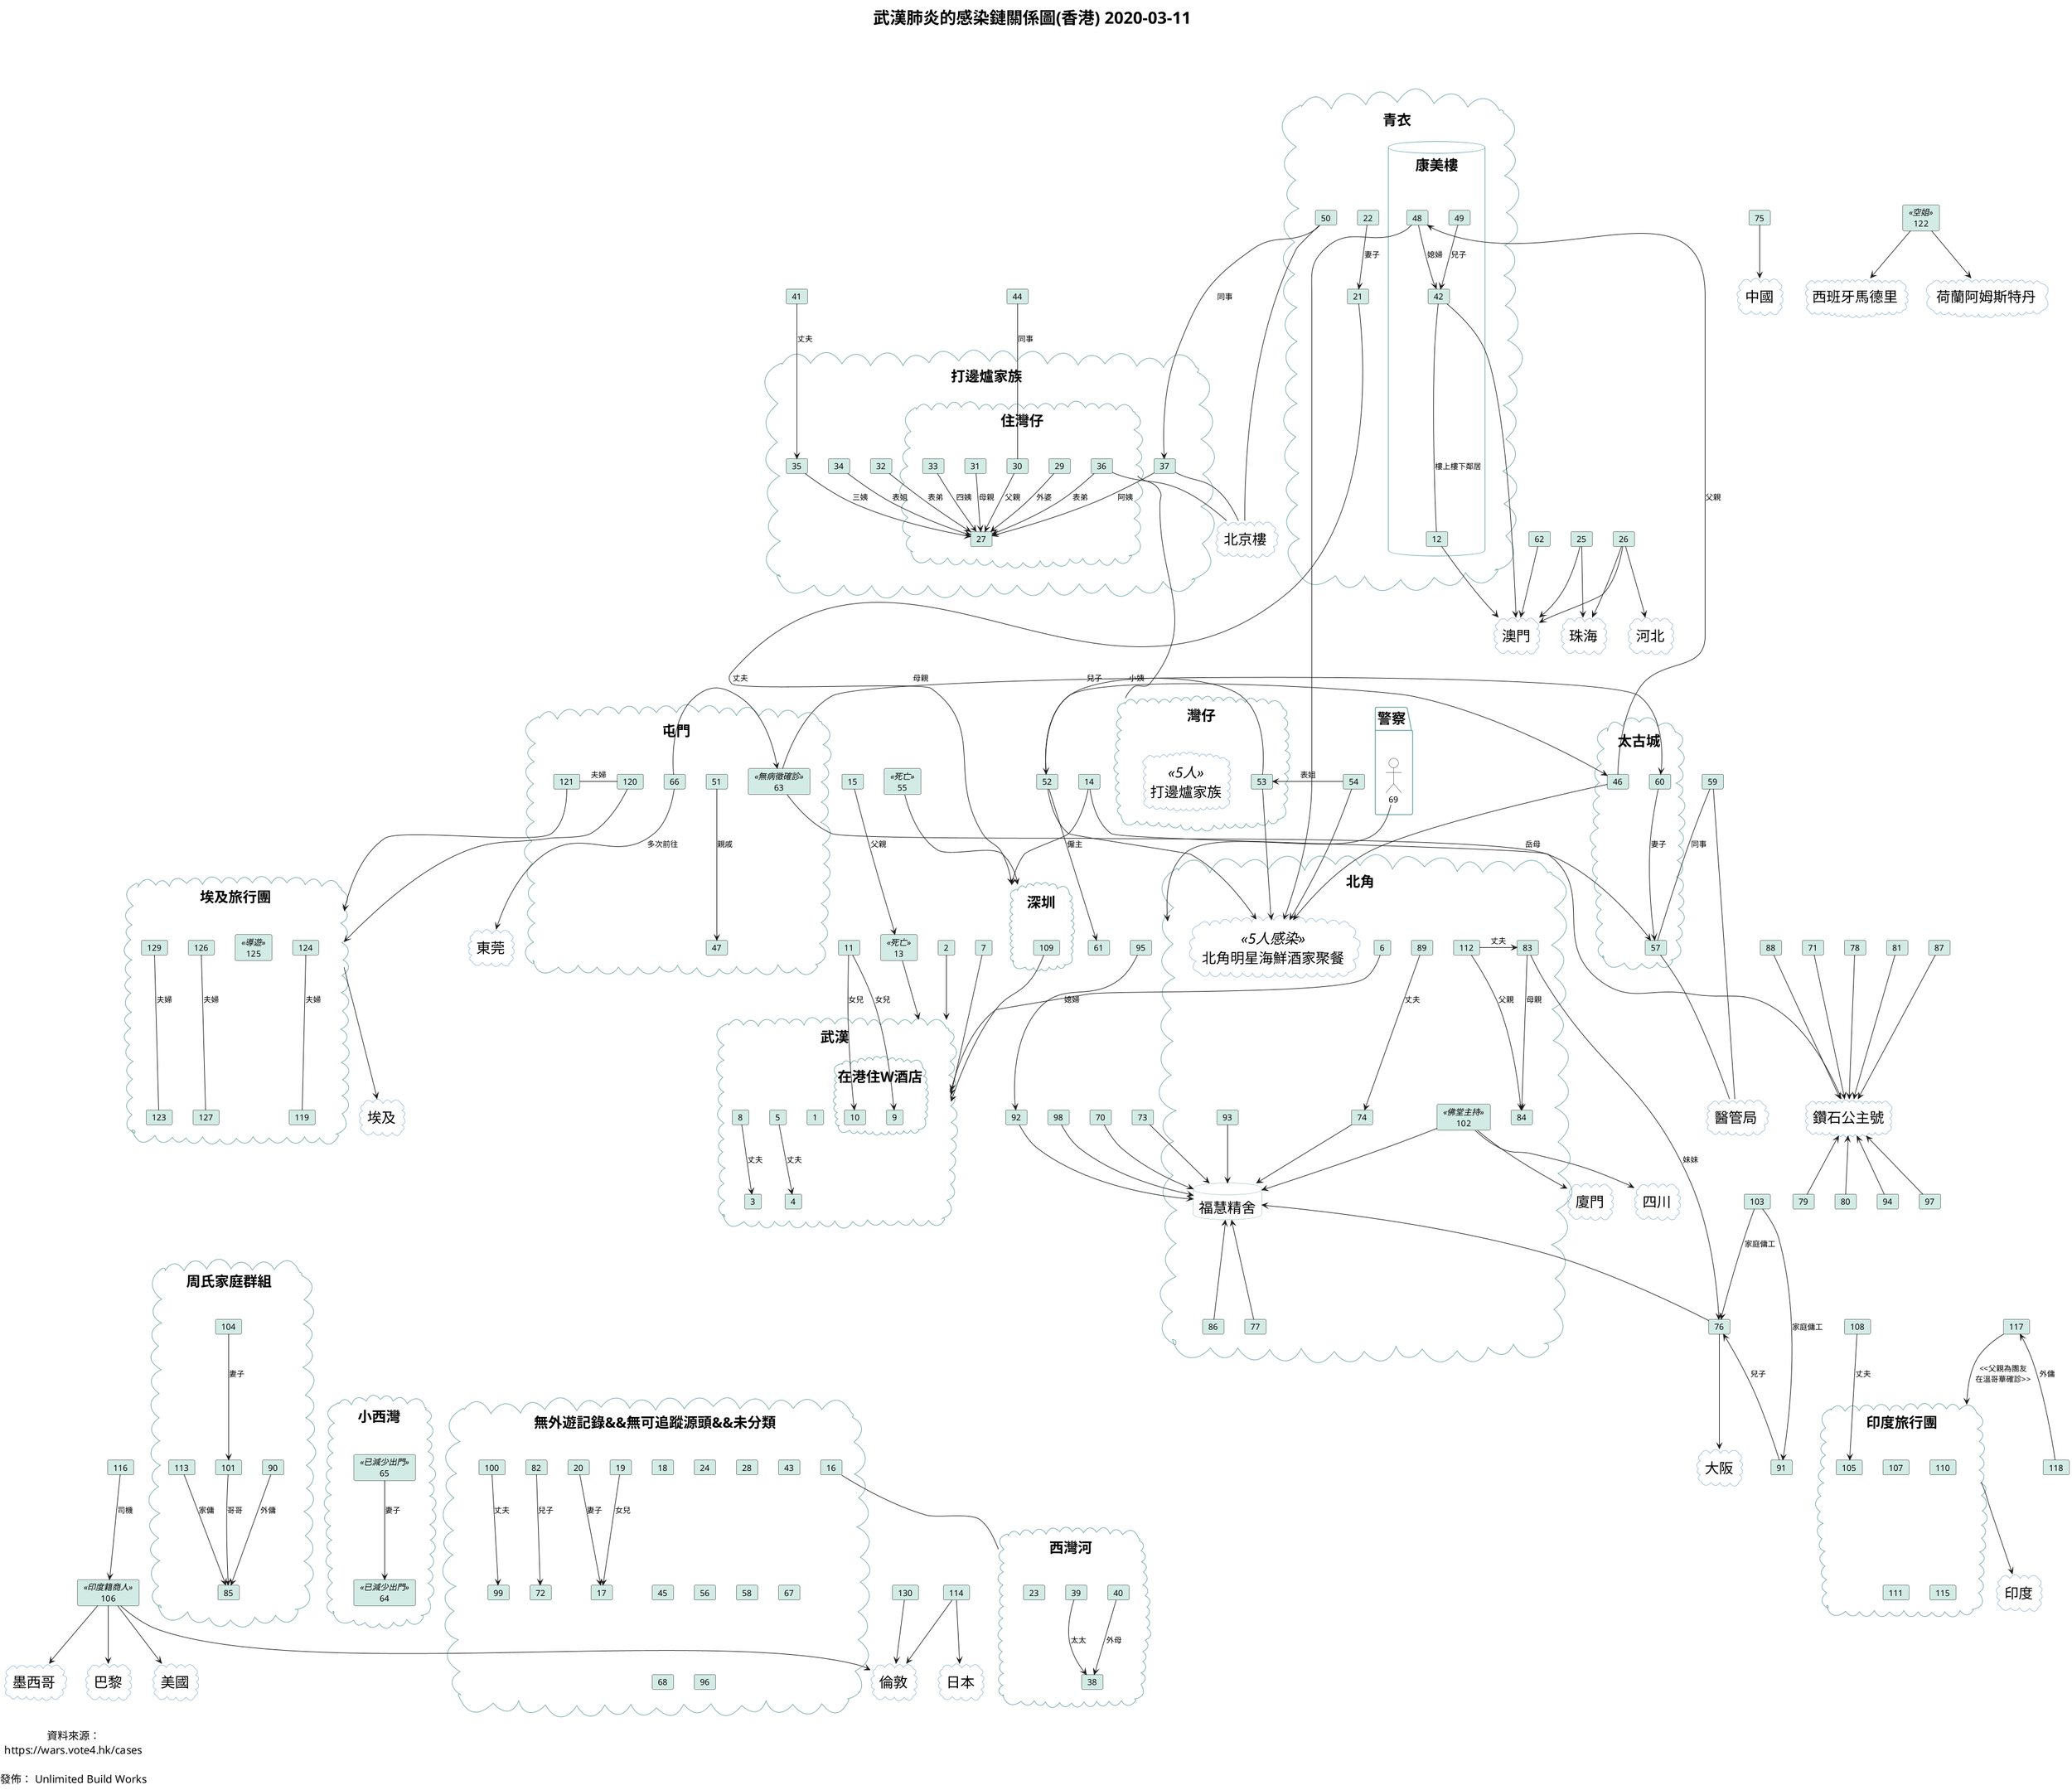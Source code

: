 @startuml

title 武漢肺炎的感染鏈關係圖(香港) 2020-03-11\n\n

cloud "深圳" as ShenZhen {
	card 109
}

card 54

cloud "珠海" as Zhuhai

cloud "北京樓" as PekingRest

cloud "青衣" as TsingYi {

  database "康美樓" as HongMei {
    card 42
    card 12
		card 49
		card 48
    42 --- 12: 樓上樓下鄰居
  }
  card 21
  card 22
  card 50
  22-->21: 妻子
}

cloud "西灣河" as SaiWanHo {
  card 38
  card 40
  card 39
	card 23
  39 --> 38: 太太
  40 --> 38: 外母
}

cloud "小西灣" {
	card 64 <<已減少出門>>
	card 65 <<已減少出門>>
}

package "警察" as Police {
	actor 69
}

card 41
cloud "打邊爐家族" as HotPotFamily {

	cloud "住灣仔" as HotPotFamilyWanChain {
		card 27
		card 29
		card 30
		card 31
		card 33
		card 36
	}

  card 37
  card 32
  card 34
  card 35
  29 --> 27: 外婆
  30 --> 27: 父親
  31 --> 27: 母親
  32 --> 27: 表弟
  33 --> 27: 四姨
  34 --> 27: 表姐
  35 --> 27: 三姨
  36 --> 27: 表弟
  37 --> 27: 阿姨
  41 --> 35: 丈夫
}

card 40
card 39

cloud "無外遊記錄&&無可追蹤源頭&&未分類" as NoRecord {
  card 16
  card 17
  card 18
	card 19
	card 20
  card 24
  card 28
	card 43
	card 45
	card 56
  card 58
	card 67
	card 68
	card 72
	card 82
	card 96
	card 99
	card 100
	100 --> 99: 丈夫
}

cloud "周氏家庭群組" as ChauFamily {
	card 85
	card 90
	card 101
	card 104
	card 113
	101 --> 85: 哥哥
	90 --> 85: 外傭
	104 --> 101: 妻子
	113 --> 85: 家傭
}

cloud "澳門" as Macau

cloud "武漢" as Wuhan {
  card 1
  card 3
  card 4
  card 5
  card 8

  cloud "在港住W酒店" as WHotel {
    card 9
    card 10
  }

  5--> 4: 丈夫
  8--> 3: 丈夫
}

cloud "太古城" as TaikooShing {
	card 46
	card 57
	card 60
}

cloud "灣仔" as WanChai {
	card 53
	cloud 打邊爐家族 <<5人>>
}

cloud "鑽石公主號" as DiamondPrincess

cloud "屯門" as TuenMun {
	card 47
	card 51
	card 63 <<無病徵確診>>
	card 66
	card 120
	card 121
	120 - 121 : 夫婦
}

cloud "醫管局" as HA
cloud "河北"
cloud "東莞"

cloud "北角" as NorthPoint {
	database "福慧精舍"
	card 6
	card 74
	card 77
	card 83
	card 84
	card 86
	card 89
	card 93
	card 102<<佛堂主持>>
	card 112
	89 --> 74: 丈夫
	cloud "北角明星海鮮酒家聚餐" <<5人感染>>
	102 --> 福慧精舍
	112 -> 83: 丈夫
	112 --> 84: 父親
}

cloud "中國"
cloud "大阪"
cloud "四川"
cloud "廈門"
cloud "印度" as India

cloud "印度旅行團" as IndiaTravelDan {
	card 105
	card 107
	card 110
	card 111
	card 115
}

IndiaTravelDan --> India

cloud "美國"
cloud "墨西哥"
cloud "倫敦"
cloud "巴黎"
cloud "日本" as Japan
cloud "埃及" as Egypt
cloud "埃及旅行團" as EgyptTravelDan {
	card 119
	card 123
	card 124
	card 125 <<導遊>>
	card 126
	card 127
	card 129
	126 -- 127: 夫婦
	129 -- 123: 夫婦
	124 -- 119: 夫婦
}
cloud "西班牙馬德里"
cloud "荷蘭阿姆斯特丹"

102 --> 四川
102 --> 廈門

card 59
card 14
card 39
card 11
card 2
card 7
card 44
card 52
card 61
card 13 <<死亡>>
card 15
card 25
card 26
card 55 <<死亡>>
card 62
card 70
card 71
card 73
card 75
card 76
card 78
card 79
card 80
card 81
card 87
card 88
card 91
card 92
card 94
card 95
card 97
card 98
card 103
card 106 <<印度籍商人>>
card 108
card 114
card 116
card 117
card 118
card 122 <<空姐>>
card 130

49 --> 42: 兒子
46 --> 48: 父親
21 --> ShenZhen
20 --> 17: 妻子
19 --> 17: 女兒
15 --> 13: 父親
14 --- DiamondPrincess
11 --> 10: 女兒
11 --> 9: 女兒
2 --> Wuhan
6 --> Wuhan
7 --> Wuhan
13 --> Wuhan
44 -- 30: 同事
52 --> 61: 僱主
52 --> 46: 小姨
48 --> 42: 媳婦
42 --> Macau
12 --> Macau
25 --> Macau
25 --> Zhuhai
26 --> Macau
26 --> Zhuhai
26 --> 河北
50 --> 37: 同事
51 --> 47: 親戚
53 -> 52: 兒子
54 -> 53: 表姐
55 --> ShenZhen
59 -- HA
57 -- HA
60 --> 57: 妻子
14 --> ShenZhen
50 --- PekingRest
37 -- PekingRest
36 -- PekingRest
16 -- SaiWanHo
62 --> Macau
63 -> 60: 母親
63-> 57: 岳母
59 -- 57: 同事
65 --> 64: 妻子
66 -> 63: 丈夫
66 --> 東莞: 多次前往
71 --> DiamondPrincess
75 --> 中國
76 --> 大阪
78 --> DiamondPrincess
76 <-- 91: 兒子
DiamondPrincess <-- 94
DiamondPrincess <-- 97
DiamondPrincess <-- 79

69 --> NorthPoint
70 --> 福慧精舍
73 --> 福慧精舍
74 --> 福慧精舍
92 --> 福慧精舍
93 --> 福慧精舍
98 --> 福慧精舍
福慧精舍 <-- 86
福慧精舍 <-- 77
福慧精舍 <-- 76

95 --> 92: 媳婦
103 --> 76: 家庭傭工
103 --> 91: 家庭傭工

DiamondPrincess <-- 80

81 --> DiamondPrincess
87 --> DiamondPrincess
88 --> DiamondPrincess

82 --> 72: 兒子
83 -> 76: 妹妹
83 --> 84: 母親

54 --> 北角明星海鮮酒家聚餐
53 --> 北角明星海鮮酒家聚餐
52 --> 北角明星海鮮酒家聚餐
48 --> 北角明星海鮮酒家聚餐
46 --> 北角明星海鮮酒家聚餐
106 --> 美國
106 --> 墨西哥
106 --> 倫敦
106 --> 巴黎
108 --> 105: 丈夫
109 --> Wuhan
114 --> Japan
114 --> 倫敦
116 --> 106: 司機
117 --> IndiaTravelDan : <<父親為團友\n在溫哥華確診>>
117 <-- 118: 外傭
120 --> EgyptTravelDan
121 --> EgyptTravelDan
EgyptTravelDan --> Egypt
122 --> 西班牙馬德里
122 --> 荷蘭阿姆斯特丹
130 --> 倫敦

HotPotFamilyWanChain ---- WanChai

/'Layout
'/

TsingYi -[hidden]------ NorthPoint
TsingYi -[hidden]------ HotPotFamily
TuenMun -[hidden]----- NoRecord
ChauFamily -[hidden]- NoRecord
ChauFamily -[hidden]- IndiaTravelDan
ChauFamily -[hidden]- SaiWanHo
ChauFamily -[hidden]- 116
ChauFamily -[hidden]- 小西灣

left footer
資料來源：
https://wars.vote4.hk/cases

發佈： Unlimited Build Works
endfooter

skinparam classAttributeIconSize 0
hide circle
skinparam monochrome false

skinparam class {
	BackgroundColor transparent
}

skinparam node {
	BackgroundColor transparent
}

skinparam cloud {
	FontSize 24
	BorderColor steelblue
	BackgroundColor transparent
}

'skinparam ArrowColor coral
'skinparam ArrowColor firebrick
skinparam ArrowColor black
skinparam TitleFontSize 28
skinparam ActorBackgroundColor transparent

skinparam database {
	FontSize 24
	BorderColor #6ca3a3
	BackgroundColor transparent
}

skinparam package {
	FontSize 24
	BorderColor #6ca3a3
}

skinparam card {
	BackgroundColor d3ebe5
}

skinparam Header {
	FontColor black
}

skinparam actor {
	BackgroundColor transparent
}

skinparam Footer {
	FontSize 18
	FontColor black
}

@enduml
